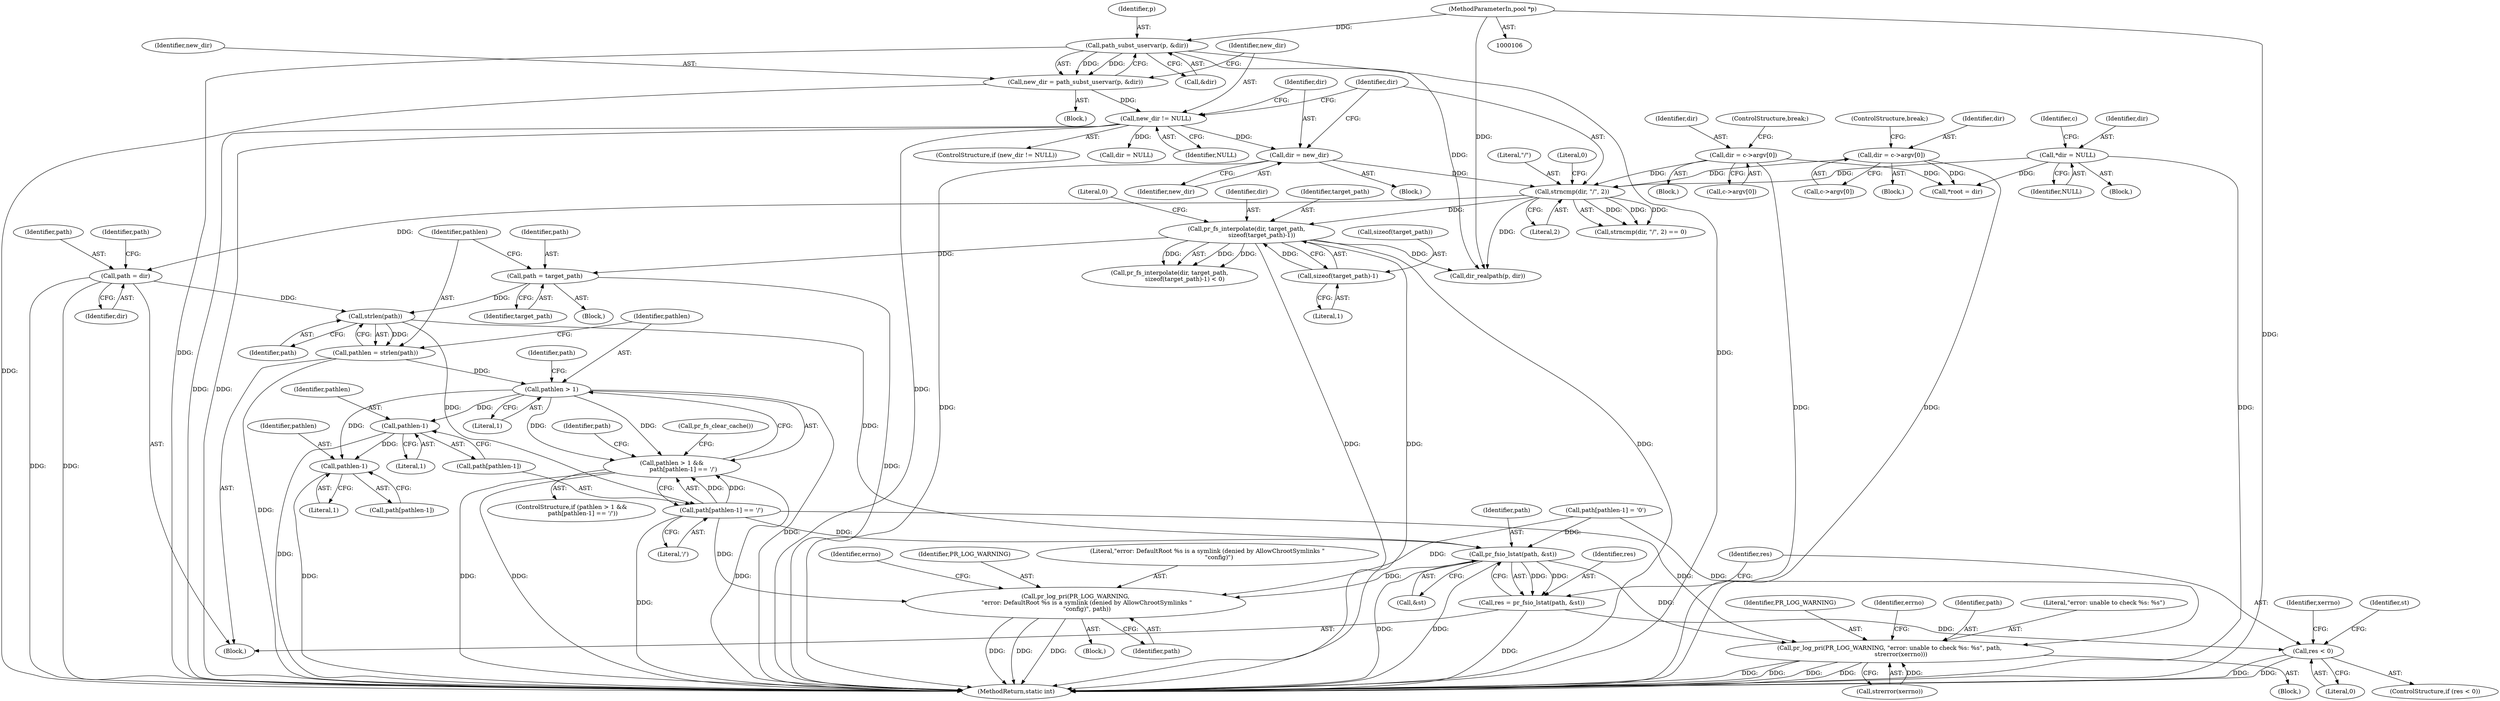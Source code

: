 digraph "0_proftpd_ecff21e0d0e84f35c299ef91d7fda088e516d4ed@API" {
"1000258" [label="(Call,strlen(path))"];
"1000224" [label="(Call,path = dir)"];
"1000199" [label="(Call,strncmp(dir, \"/\", 2))"];
"1000116" [label="(Call,*dir = NULL)"];
"1000140" [label="(Call,dir = c->argv[0])"];
"1000194" [label="(Call,dir = new_dir)"];
"1000190" [label="(Call,new_dir != NULL)"];
"1000183" [label="(Call,new_dir = path_subst_uservar(p, &dir))"];
"1000185" [label="(Call,path_subst_uservar(p, &dir))"];
"1000107" [label="(MethodParameterIn,pool *p)"];
"1000161" [label="(Call,dir = c->argv[0])"];
"1000253" [label="(Call,path = target_path)"];
"1000241" [label="(Call,pr_fs_interpolate(dir, target_path,\n                sizeof(target_path)-1))"];
"1000244" [label="(Call,sizeof(target_path)-1)"];
"1000256" [label="(Call,pathlen = strlen(path))"];
"1000262" [label="(Call,pathlen > 1)"];
"1000261" [label="(Call,pathlen > 1 &&\n            path[pathlen-1] == '/')"];
"1000268" [label="(Call,pathlen-1)"];
"1000276" [label="(Call,pathlen-1)"];
"1000265" [label="(Call,path[pathlen-1] == '/')"];
"1000283" [label="(Call,pr_fsio_lstat(path, &st))"];
"1000281" [label="(Call,res = pr_fsio_lstat(path, &st))"];
"1000288" [label="(Call,res < 0)"];
"1000295" [label="(Call,pr_log_pri(PR_LOG_WARNING, \"error: unable to check %s: %s\", path,\n            strerror(xerrno)))"];
"1000313" [label="(Call,pr_log_pri(PR_LOG_WARNING,\n            \"error: DefaultRoot %s is a symlink (denied by AllowChrootSymlinks \"\n            \"config)\", path))"];
"1000230" [label="(Identifier,path)"];
"1000371" [label="(MethodReturn,static int)"];
"1000184" [label="(Identifier,new_dir)"];
"1000107" [label="(MethodParameterIn,pool *p)"];
"1000191" [label="(Identifier,new_dir)"];
"1000256" [label="(Call,pathlen = strlen(path))"];
"1000141" [label="(Identifier,dir)"];
"1000267" [label="(Identifier,path)"];
"1000297" [label="(Literal,\"error: unable to check %s: %s\")"];
"1000186" [label="(Identifier,p)"];
"1000274" [label="(Call,path[pathlen-1])"];
"1000296" [label="(Identifier,PR_LOG_WARNING)"];
"1000258" [label="(Call,strlen(path))"];
"1000315" [label="(Literal,\"error: DefaultRoot %s is a symlink (denied by AllowChrootSymlinks \"\n            \"config)\")"];
"1000199" [label="(Call,strncmp(dir, \"/\", 2))"];
"1000202" [label="(Literal,2)"];
"1000266" [label="(Call,path[pathlen-1])"];
"1000241" [label="(Call,pr_fs_interpolate(dir, target_path,\n                sizeof(target_path)-1))"];
"1000196" [label="(Identifier,new_dir)"];
"1000192" [label="(Identifier,NULL)"];
"1000312" [label="(Block,)"];
"1000168" [label="(ControlStructure,break;)"];
"1000316" [label="(Identifier,path)"];
"1000263" [label="(Identifier,pathlen)"];
"1000195" [label="(Identifier,dir)"];
"1000198" [label="(Call,strncmp(dir, \"/\", 2) == 0)"];
"1000194" [label="(Call,dir = new_dir)"];
"1000270" [label="(Literal,1)"];
"1000161" [label="(Call,dir = c->argv[0])"];
"1000285" [label="(Call,&st)"];
"1000282" [label="(Identifier,res)"];
"1000265" [label="(Call,path[pathlen-1] == '/')"];
"1000255" [label="(Identifier,target_path)"];
"1000187" [label="(Call,&dir)"];
"1000295" [label="(Call,pr_log_pri(PR_LOG_WARNING, \"error: unable to check %s: %s\", path,\n            strerror(xerrno)))"];
"1000219" [label="(Block,)"];
"1000248" [label="(Literal,0)"];
"1000275" [label="(Identifier,path)"];
"1000162" [label="(Identifier,dir)"];
"1000260" [label="(ControlStructure,if (pathlen > 1 &&\n            path[pathlen-1] == '/'))"];
"1000226" [label="(Identifier,dir)"];
"1000293" [label="(Identifier,xerrno)"];
"1000278" [label="(Literal,1)"];
"1000269" [label="(Identifier,pathlen)"];
"1000240" [label="(Call,pr_fs_interpolate(dir, target_path,\n                sizeof(target_path)-1) < 0)"];
"1000302" [label="(Identifier,errno)"];
"1000121" [label="(Identifier,c)"];
"1000160" [label="(Block,)"];
"1000276" [label="(Call,pathlen-1)"];
"1000116" [label="(Call,*dir = NULL)"];
"1000224" [label="(Call,path = dir)"];
"1000310" [label="(Identifier,st)"];
"1000185" [label="(Call,path_subst_uservar(p, &dir))"];
"1000181" [label="(Block,)"];
"1000225" [label="(Identifier,path)"];
"1000244" [label="(Call,sizeof(target_path)-1)"];
"1000261" [label="(Call,pathlen > 1 &&\n            path[pathlen-1] == '/')"];
"1000298" [label="(Identifier,path)"];
"1000142" [label="(Call,c->argv[0])"];
"1000183" [label="(Call,new_dir = path_subst_uservar(p, &dir))"];
"1000110" [label="(Block,)"];
"1000190" [label="(Call,new_dir != NULL)"];
"1000288" [label="(Call,res < 0)"];
"1000283" [label="(Call,pr_fsio_lstat(path, &st))"];
"1000277" [label="(Identifier,pathlen)"];
"1000271" [label="(Literal,'/')"];
"1000147" [label="(ControlStructure,break;)"];
"1000193" [label="(Block,)"];
"1000268" [label="(Call,pathlen-1)"];
"1000238" [label="(Block,)"];
"1000245" [label="(Call,sizeof(target_path))"];
"1000262" [label="(Call,pathlen > 1)"];
"1000326" [label="(Call,dir_realpath(p, dir))"];
"1000299" [label="(Call,strerror(xerrno))"];
"1000139" [label="(Block,)"];
"1000259" [label="(Identifier,path)"];
"1000257" [label="(Identifier,pathlen)"];
"1000242" [label="(Identifier,dir)"];
"1000200" [label="(Identifier,dir)"];
"1000201" [label="(Literal,\"/\")"];
"1000284" [label="(Identifier,path)"];
"1000273" [label="(Call,path[pathlen-1] = '\0')"];
"1000163" [label="(Call,c->argv[0])"];
"1000290" [label="(Literal,0)"];
"1000264" [label="(Literal,1)"];
"1000118" [label="(Identifier,NULL)"];
"1000281" [label="(Call,res = pr_fsio_lstat(path, &st))"];
"1000318" [label="(Identifier,errno)"];
"1000140" [label="(Call,dir = c->argv[0])"];
"1000205" [label="(Call,dir = NULL)"];
"1000291" [label="(Block,)"];
"1000287" [label="(ControlStructure,if (res < 0))"];
"1000280" [label="(Call,pr_fs_clear_cache())"];
"1000253" [label="(Call,path = target_path)"];
"1000203" [label="(Literal,0)"];
"1000117" [label="(Identifier,dir)"];
"1000243" [label="(Identifier,target_path)"];
"1000254" [label="(Identifier,path)"];
"1000365" [label="(Call,*root = dir)"];
"1000247" [label="(Literal,1)"];
"1000314" [label="(Identifier,PR_LOG_WARNING)"];
"1000313" [label="(Call,pr_log_pri(PR_LOG_WARNING,\n            \"error: DefaultRoot %s is a symlink (denied by AllowChrootSymlinks \"\n            \"config)\", path))"];
"1000189" [label="(ControlStructure,if (new_dir != NULL))"];
"1000289" [label="(Identifier,res)"];
"1000258" -> "1000256"  [label="AST: "];
"1000258" -> "1000259"  [label="CFG: "];
"1000259" -> "1000258"  [label="AST: "];
"1000256" -> "1000258"  [label="CFG: "];
"1000258" -> "1000256"  [label="DDG: "];
"1000224" -> "1000258"  [label="DDG: "];
"1000253" -> "1000258"  [label="DDG: "];
"1000258" -> "1000265"  [label="DDG: "];
"1000258" -> "1000283"  [label="DDG: "];
"1000224" -> "1000219"  [label="AST: "];
"1000224" -> "1000226"  [label="CFG: "];
"1000225" -> "1000224"  [label="AST: "];
"1000226" -> "1000224"  [label="AST: "];
"1000230" -> "1000224"  [label="CFG: "];
"1000224" -> "1000371"  [label="DDG: "];
"1000224" -> "1000371"  [label="DDG: "];
"1000199" -> "1000224"  [label="DDG: "];
"1000199" -> "1000198"  [label="AST: "];
"1000199" -> "1000202"  [label="CFG: "];
"1000200" -> "1000199"  [label="AST: "];
"1000201" -> "1000199"  [label="AST: "];
"1000202" -> "1000199"  [label="AST: "];
"1000203" -> "1000199"  [label="CFG: "];
"1000199" -> "1000198"  [label="DDG: "];
"1000199" -> "1000198"  [label="DDG: "];
"1000199" -> "1000198"  [label="DDG: "];
"1000116" -> "1000199"  [label="DDG: "];
"1000140" -> "1000199"  [label="DDG: "];
"1000194" -> "1000199"  [label="DDG: "];
"1000161" -> "1000199"  [label="DDG: "];
"1000199" -> "1000241"  [label="DDG: "];
"1000199" -> "1000326"  [label="DDG: "];
"1000116" -> "1000110"  [label="AST: "];
"1000116" -> "1000118"  [label="CFG: "];
"1000117" -> "1000116"  [label="AST: "];
"1000118" -> "1000116"  [label="AST: "];
"1000121" -> "1000116"  [label="CFG: "];
"1000116" -> "1000371"  [label="DDG: "];
"1000116" -> "1000365"  [label="DDG: "];
"1000140" -> "1000139"  [label="AST: "];
"1000140" -> "1000142"  [label="CFG: "];
"1000141" -> "1000140"  [label="AST: "];
"1000142" -> "1000140"  [label="AST: "];
"1000147" -> "1000140"  [label="CFG: "];
"1000140" -> "1000371"  [label="DDG: "];
"1000140" -> "1000365"  [label="DDG: "];
"1000194" -> "1000193"  [label="AST: "];
"1000194" -> "1000196"  [label="CFG: "];
"1000195" -> "1000194"  [label="AST: "];
"1000196" -> "1000194"  [label="AST: "];
"1000200" -> "1000194"  [label="CFG: "];
"1000194" -> "1000371"  [label="DDG: "];
"1000190" -> "1000194"  [label="DDG: "];
"1000190" -> "1000189"  [label="AST: "];
"1000190" -> "1000192"  [label="CFG: "];
"1000191" -> "1000190"  [label="AST: "];
"1000192" -> "1000190"  [label="AST: "];
"1000195" -> "1000190"  [label="CFG: "];
"1000200" -> "1000190"  [label="CFG: "];
"1000190" -> "1000371"  [label="DDG: "];
"1000190" -> "1000371"  [label="DDG: "];
"1000190" -> "1000371"  [label="DDG: "];
"1000183" -> "1000190"  [label="DDG: "];
"1000190" -> "1000205"  [label="DDG: "];
"1000183" -> "1000181"  [label="AST: "];
"1000183" -> "1000185"  [label="CFG: "];
"1000184" -> "1000183"  [label="AST: "];
"1000185" -> "1000183"  [label="AST: "];
"1000191" -> "1000183"  [label="CFG: "];
"1000183" -> "1000371"  [label="DDG: "];
"1000185" -> "1000183"  [label="DDG: "];
"1000185" -> "1000183"  [label="DDG: "];
"1000185" -> "1000187"  [label="CFG: "];
"1000186" -> "1000185"  [label="AST: "];
"1000187" -> "1000185"  [label="AST: "];
"1000185" -> "1000371"  [label="DDG: "];
"1000185" -> "1000371"  [label="DDG: "];
"1000107" -> "1000185"  [label="DDG: "];
"1000185" -> "1000326"  [label="DDG: "];
"1000107" -> "1000106"  [label="AST: "];
"1000107" -> "1000371"  [label="DDG: "];
"1000107" -> "1000326"  [label="DDG: "];
"1000161" -> "1000160"  [label="AST: "];
"1000161" -> "1000163"  [label="CFG: "];
"1000162" -> "1000161"  [label="AST: "];
"1000163" -> "1000161"  [label="AST: "];
"1000168" -> "1000161"  [label="CFG: "];
"1000161" -> "1000371"  [label="DDG: "];
"1000161" -> "1000365"  [label="DDG: "];
"1000253" -> "1000238"  [label="AST: "];
"1000253" -> "1000255"  [label="CFG: "];
"1000254" -> "1000253"  [label="AST: "];
"1000255" -> "1000253"  [label="AST: "];
"1000257" -> "1000253"  [label="CFG: "];
"1000253" -> "1000371"  [label="DDG: "];
"1000241" -> "1000253"  [label="DDG: "];
"1000241" -> "1000240"  [label="AST: "];
"1000241" -> "1000244"  [label="CFG: "];
"1000242" -> "1000241"  [label="AST: "];
"1000243" -> "1000241"  [label="AST: "];
"1000244" -> "1000241"  [label="AST: "];
"1000248" -> "1000241"  [label="CFG: "];
"1000241" -> "1000371"  [label="DDG: "];
"1000241" -> "1000371"  [label="DDG: "];
"1000241" -> "1000371"  [label="DDG: "];
"1000241" -> "1000240"  [label="DDG: "];
"1000241" -> "1000240"  [label="DDG: "];
"1000241" -> "1000240"  [label="DDG: "];
"1000244" -> "1000241"  [label="DDG: "];
"1000241" -> "1000326"  [label="DDG: "];
"1000244" -> "1000247"  [label="CFG: "];
"1000245" -> "1000244"  [label="AST: "];
"1000247" -> "1000244"  [label="AST: "];
"1000256" -> "1000219"  [label="AST: "];
"1000257" -> "1000256"  [label="AST: "];
"1000263" -> "1000256"  [label="CFG: "];
"1000256" -> "1000371"  [label="DDG: "];
"1000256" -> "1000262"  [label="DDG: "];
"1000262" -> "1000261"  [label="AST: "];
"1000262" -> "1000264"  [label="CFG: "];
"1000263" -> "1000262"  [label="AST: "];
"1000264" -> "1000262"  [label="AST: "];
"1000267" -> "1000262"  [label="CFG: "];
"1000261" -> "1000262"  [label="CFG: "];
"1000262" -> "1000371"  [label="DDG: "];
"1000262" -> "1000261"  [label="DDG: "];
"1000262" -> "1000261"  [label="DDG: "];
"1000262" -> "1000268"  [label="DDG: "];
"1000262" -> "1000276"  [label="DDG: "];
"1000261" -> "1000260"  [label="AST: "];
"1000261" -> "1000265"  [label="CFG: "];
"1000265" -> "1000261"  [label="AST: "];
"1000275" -> "1000261"  [label="CFG: "];
"1000280" -> "1000261"  [label="CFG: "];
"1000261" -> "1000371"  [label="DDG: "];
"1000261" -> "1000371"  [label="DDG: "];
"1000261" -> "1000371"  [label="DDG: "];
"1000265" -> "1000261"  [label="DDG: "];
"1000265" -> "1000261"  [label="DDG: "];
"1000268" -> "1000266"  [label="AST: "];
"1000268" -> "1000270"  [label="CFG: "];
"1000269" -> "1000268"  [label="AST: "];
"1000270" -> "1000268"  [label="AST: "];
"1000266" -> "1000268"  [label="CFG: "];
"1000268" -> "1000371"  [label="DDG: "];
"1000268" -> "1000276"  [label="DDG: "];
"1000276" -> "1000274"  [label="AST: "];
"1000276" -> "1000278"  [label="CFG: "];
"1000277" -> "1000276"  [label="AST: "];
"1000278" -> "1000276"  [label="AST: "];
"1000274" -> "1000276"  [label="CFG: "];
"1000276" -> "1000371"  [label="DDG: "];
"1000265" -> "1000271"  [label="CFG: "];
"1000266" -> "1000265"  [label="AST: "];
"1000271" -> "1000265"  [label="AST: "];
"1000265" -> "1000371"  [label="DDG: "];
"1000265" -> "1000283"  [label="DDG: "];
"1000265" -> "1000295"  [label="DDG: "];
"1000265" -> "1000313"  [label="DDG: "];
"1000283" -> "1000281"  [label="AST: "];
"1000283" -> "1000285"  [label="CFG: "];
"1000284" -> "1000283"  [label="AST: "];
"1000285" -> "1000283"  [label="AST: "];
"1000281" -> "1000283"  [label="CFG: "];
"1000283" -> "1000371"  [label="DDG: "];
"1000283" -> "1000371"  [label="DDG: "];
"1000283" -> "1000281"  [label="DDG: "];
"1000283" -> "1000281"  [label="DDG: "];
"1000273" -> "1000283"  [label="DDG: "];
"1000283" -> "1000295"  [label="DDG: "];
"1000283" -> "1000313"  [label="DDG: "];
"1000281" -> "1000219"  [label="AST: "];
"1000282" -> "1000281"  [label="AST: "];
"1000289" -> "1000281"  [label="CFG: "];
"1000281" -> "1000371"  [label="DDG: "];
"1000281" -> "1000288"  [label="DDG: "];
"1000288" -> "1000287"  [label="AST: "];
"1000288" -> "1000290"  [label="CFG: "];
"1000289" -> "1000288"  [label="AST: "];
"1000290" -> "1000288"  [label="AST: "];
"1000293" -> "1000288"  [label="CFG: "];
"1000310" -> "1000288"  [label="CFG: "];
"1000288" -> "1000371"  [label="DDG: "];
"1000288" -> "1000371"  [label="DDG: "];
"1000295" -> "1000291"  [label="AST: "];
"1000295" -> "1000299"  [label="CFG: "];
"1000296" -> "1000295"  [label="AST: "];
"1000297" -> "1000295"  [label="AST: "];
"1000298" -> "1000295"  [label="AST: "];
"1000299" -> "1000295"  [label="AST: "];
"1000302" -> "1000295"  [label="CFG: "];
"1000295" -> "1000371"  [label="DDG: "];
"1000295" -> "1000371"  [label="DDG: "];
"1000295" -> "1000371"  [label="DDG: "];
"1000295" -> "1000371"  [label="DDG: "];
"1000273" -> "1000295"  [label="DDG: "];
"1000299" -> "1000295"  [label="DDG: "];
"1000313" -> "1000312"  [label="AST: "];
"1000313" -> "1000316"  [label="CFG: "];
"1000314" -> "1000313"  [label="AST: "];
"1000315" -> "1000313"  [label="AST: "];
"1000316" -> "1000313"  [label="AST: "];
"1000318" -> "1000313"  [label="CFG: "];
"1000313" -> "1000371"  [label="DDG: "];
"1000313" -> "1000371"  [label="DDG: "];
"1000313" -> "1000371"  [label="DDG: "];
"1000273" -> "1000313"  [label="DDG: "];
}
